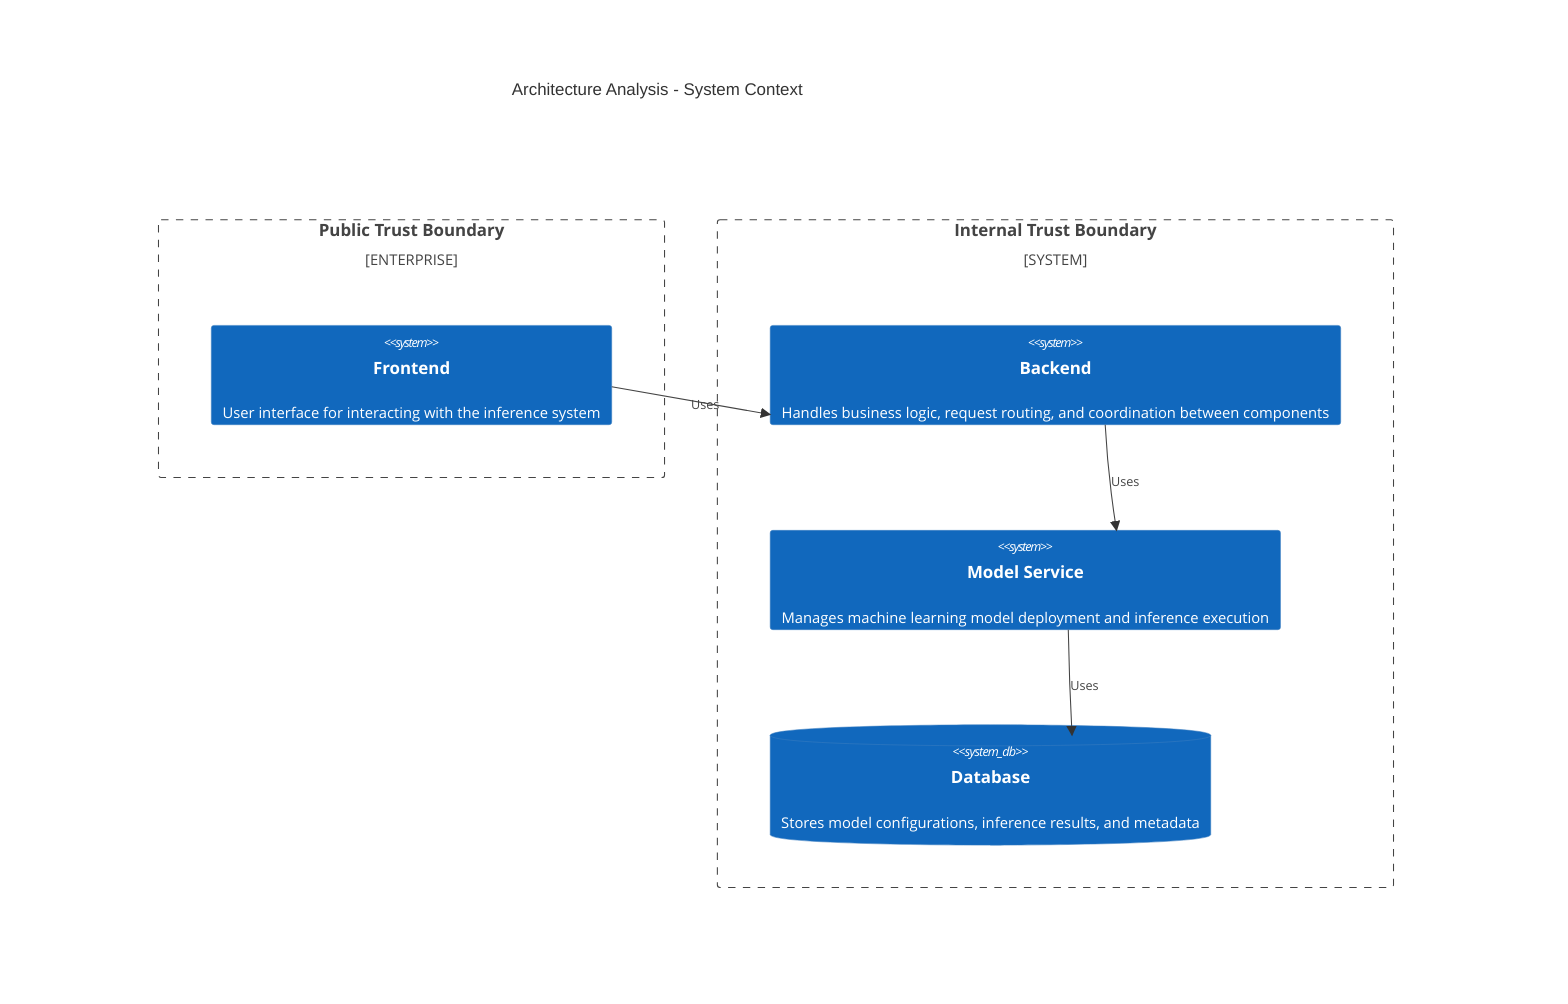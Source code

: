 C4Context
    title Architecture Analysis - System Context
    Enterprise_Boundary(tb_Public_Trust_Boundary, "Public Trust Boundary") {
        System(Frontend, "Frontend", "User interface for interacting with the inference system")
    }
    System_Boundary(tb_Internal_Trust_Boundary, "Internal Trust Boundary") {
        System(Backend, "Backend", "Handles business logic, request routing, and coordination between components")
        System(Model_Service, "Model Service", "Manages machine learning model deployment and inference execution")
        SystemDb(Database, "Database", "Stores model configurations, inference results, and metadata")
    }

    Rel(Frontend, Backend, "Uses")
    Rel(Backend, Model_Service, "Uses")
    Rel(Model_Service, Database, "Uses")